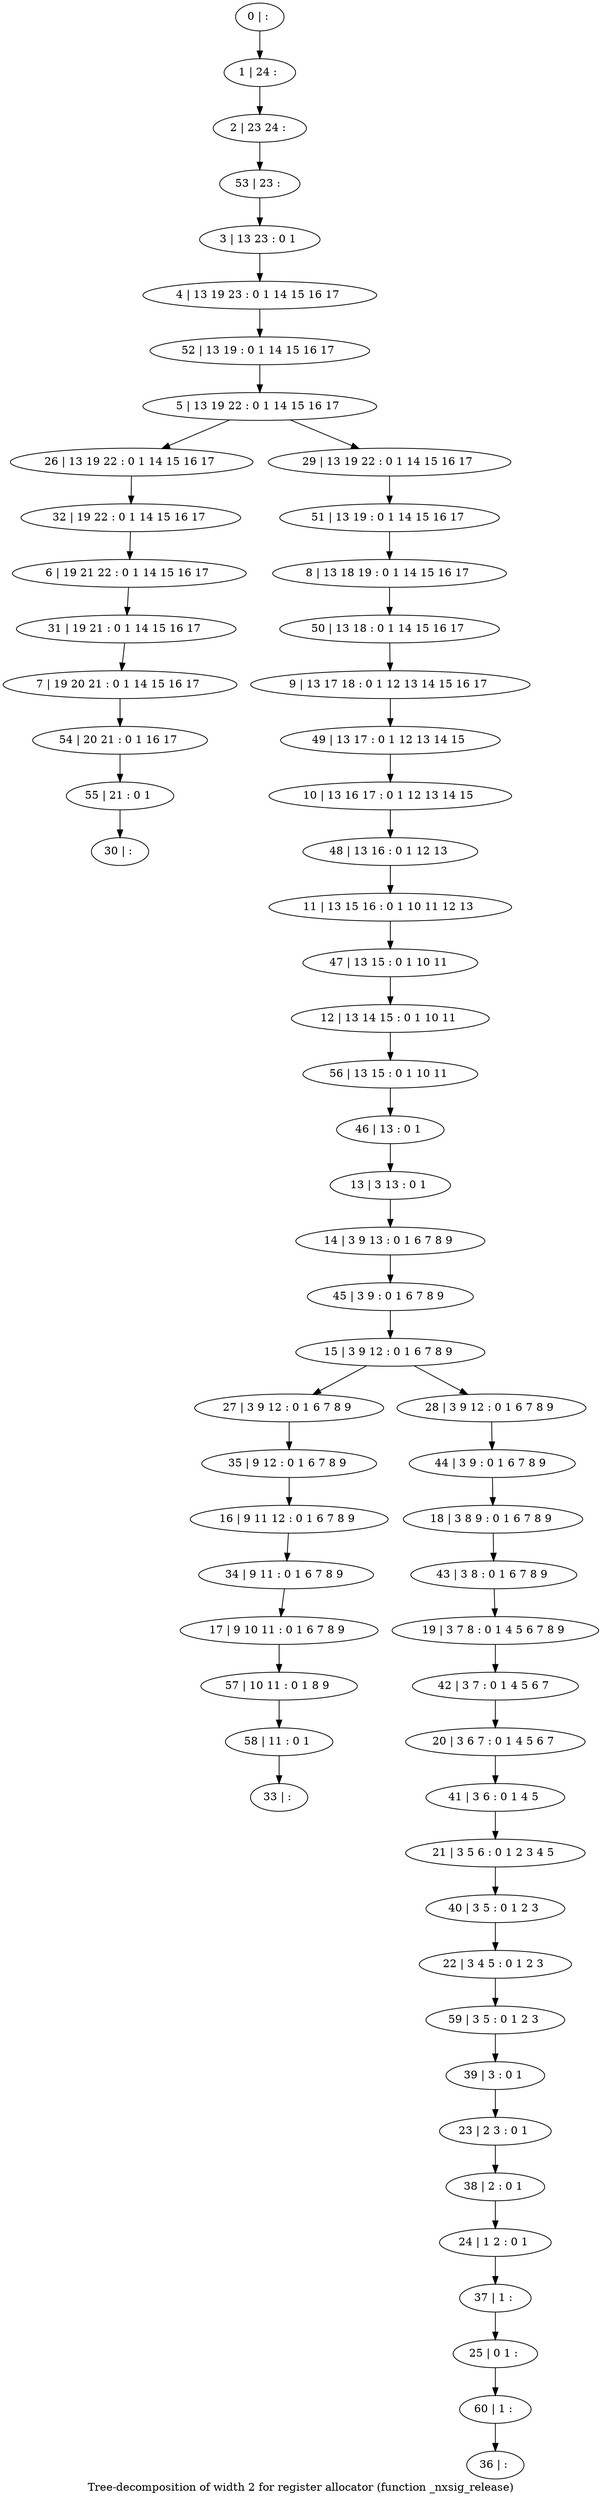 digraph G {
graph [label="Tree-decomposition of width 2 for register allocator (function _nxsig_release)"]
0[label="0 | : "];
1[label="1 | 24 : "];
2[label="2 | 23 24 : "];
3[label="3 | 13 23 : 0 1 "];
4[label="4 | 13 19 23 : 0 1 14 15 16 17 "];
5[label="5 | 13 19 22 : 0 1 14 15 16 17 "];
6[label="6 | 19 21 22 : 0 1 14 15 16 17 "];
7[label="7 | 19 20 21 : 0 1 14 15 16 17 "];
8[label="8 | 13 18 19 : 0 1 14 15 16 17 "];
9[label="9 | 13 17 18 : 0 1 12 13 14 15 16 17 "];
10[label="10 | 13 16 17 : 0 1 12 13 14 15 "];
11[label="11 | 13 15 16 : 0 1 10 11 12 13 "];
12[label="12 | 13 14 15 : 0 1 10 11 "];
13[label="13 | 3 13 : 0 1 "];
14[label="14 | 3 9 13 : 0 1 6 7 8 9 "];
15[label="15 | 3 9 12 : 0 1 6 7 8 9 "];
16[label="16 | 9 11 12 : 0 1 6 7 8 9 "];
17[label="17 | 9 10 11 : 0 1 6 7 8 9 "];
18[label="18 | 3 8 9 : 0 1 6 7 8 9 "];
19[label="19 | 3 7 8 : 0 1 4 5 6 7 8 9 "];
20[label="20 | 3 6 7 : 0 1 4 5 6 7 "];
21[label="21 | 3 5 6 : 0 1 2 3 4 5 "];
22[label="22 | 3 4 5 : 0 1 2 3 "];
23[label="23 | 2 3 : 0 1 "];
24[label="24 | 1 2 : 0 1 "];
25[label="25 | 0 1 : "];
26[label="26 | 13 19 22 : 0 1 14 15 16 17 "];
27[label="27 | 3 9 12 : 0 1 6 7 8 9 "];
28[label="28 | 3 9 12 : 0 1 6 7 8 9 "];
29[label="29 | 13 19 22 : 0 1 14 15 16 17 "];
30[label="30 | : "];
31[label="31 | 19 21 : 0 1 14 15 16 17 "];
32[label="32 | 19 22 : 0 1 14 15 16 17 "];
33[label="33 | : "];
34[label="34 | 9 11 : 0 1 6 7 8 9 "];
35[label="35 | 9 12 : 0 1 6 7 8 9 "];
36[label="36 | : "];
37[label="37 | 1 : "];
38[label="38 | 2 : 0 1 "];
39[label="39 | 3 : 0 1 "];
40[label="40 | 3 5 : 0 1 2 3 "];
41[label="41 | 3 6 : 0 1 4 5 "];
42[label="42 | 3 7 : 0 1 4 5 6 7 "];
43[label="43 | 3 8 : 0 1 6 7 8 9 "];
44[label="44 | 3 9 : 0 1 6 7 8 9 "];
45[label="45 | 3 9 : 0 1 6 7 8 9 "];
46[label="46 | 13 : 0 1 "];
47[label="47 | 13 15 : 0 1 10 11 "];
48[label="48 | 13 16 : 0 1 12 13 "];
49[label="49 | 13 17 : 0 1 12 13 14 15 "];
50[label="50 | 13 18 : 0 1 14 15 16 17 "];
51[label="51 | 13 19 : 0 1 14 15 16 17 "];
52[label="52 | 13 19 : 0 1 14 15 16 17 "];
53[label="53 | 23 : "];
54[label="54 | 20 21 : 0 1 16 17 "];
55[label="55 | 21 : 0 1 "];
56[label="56 | 13 15 : 0 1 10 11 "];
57[label="57 | 10 11 : 0 1 8 9 "];
58[label="58 | 11 : 0 1 "];
59[label="59 | 3 5 : 0 1 2 3 "];
60[label="60 | 1 : "];
0->1 ;
1->2 ;
3->4 ;
13->14 ;
5->26 ;
15->27 ;
15->28 ;
5->29 ;
31->7 ;
6->31 ;
32->6 ;
26->32 ;
34->17 ;
16->34 ;
35->16 ;
27->35 ;
37->25 ;
24->37 ;
38->24 ;
23->38 ;
39->23 ;
40->22 ;
21->40 ;
41->21 ;
20->41 ;
42->20 ;
19->42 ;
43->19 ;
18->43 ;
44->18 ;
28->44 ;
45->15 ;
14->45 ;
46->13 ;
47->12 ;
11->47 ;
48->11 ;
10->48 ;
49->10 ;
9->49 ;
50->9 ;
8->50 ;
51->8 ;
29->51 ;
52->5 ;
4->52 ;
53->3 ;
2->53 ;
7->54 ;
55->30 ;
54->55 ;
56->46 ;
12->56 ;
17->57 ;
58->33 ;
57->58 ;
59->39 ;
22->59 ;
60->36 ;
25->60 ;
}
